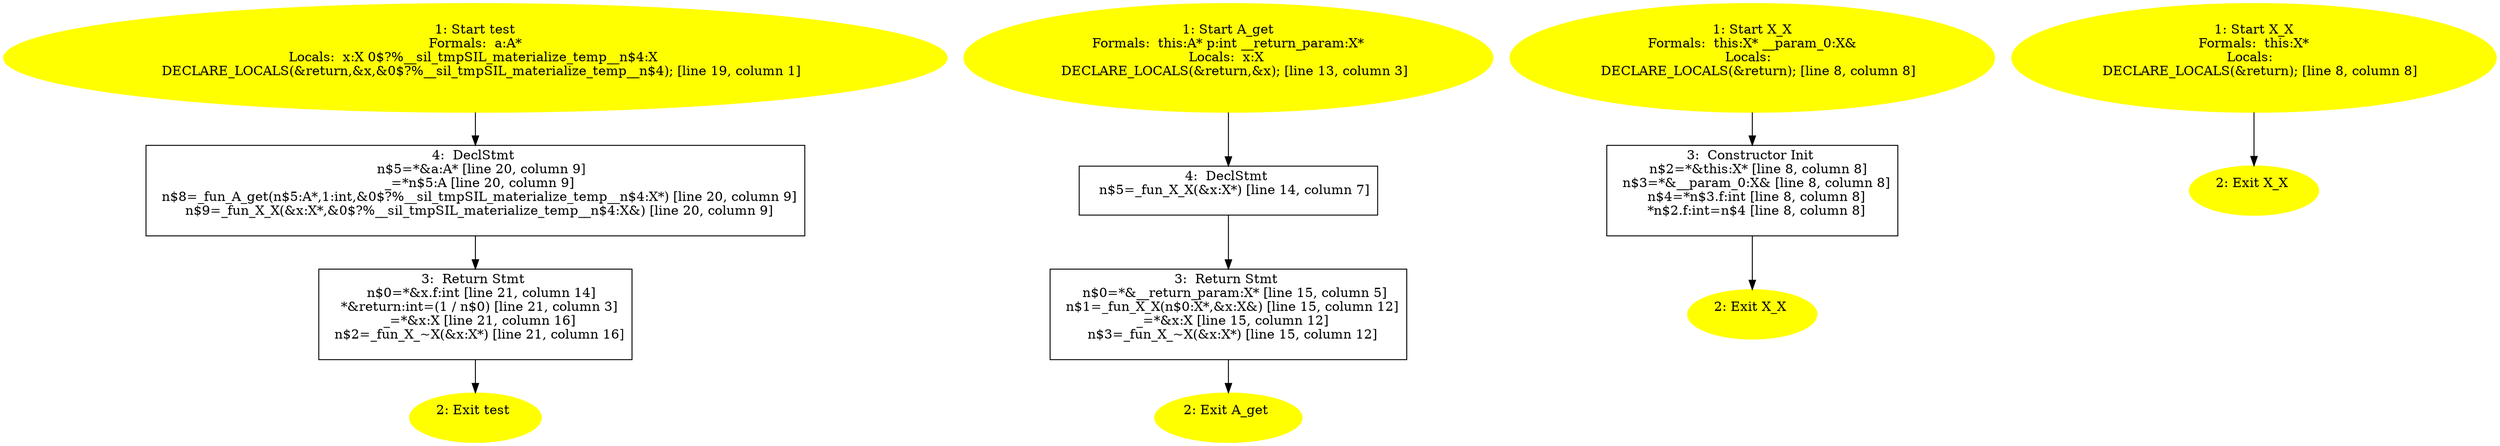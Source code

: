 /* @generated */
digraph cfg {
"test(class A)#14183353284361723530.f22d37fbaacc66a7efb8fb240415be10_1" [label="1: Start test\nFormals:  a:A*\nLocals:  x:X 0$?%__sil_tmpSIL_materialize_temp__n$4:X \n   DECLARE_LOCALS(&return,&x,&0$?%__sil_tmpSIL_materialize_temp__n$4); [line 19, column 1]\n " color=yellow style=filled]
	

	 "test(class A)#14183353284361723530.f22d37fbaacc66a7efb8fb240415be10_1" -> "test(class A)#14183353284361723530.f22d37fbaacc66a7efb8fb240415be10_4" ;
"test(class A)#14183353284361723530.f22d37fbaacc66a7efb8fb240415be10_2" [label="2: Exit test \n  " color=yellow style=filled]
	

"test(class A)#14183353284361723530.f22d37fbaacc66a7efb8fb240415be10_3" [label="3:  Return Stmt \n   n$0=*&x.f:int [line 21, column 14]\n  *&return:int=(1 / n$0) [line 21, column 3]\n  _=*&x:X [line 21, column 16]\n  n$2=_fun_X_~X(&x:X*) [line 21, column 16]\n " shape="box"]
	

	 "test(class A)#14183353284361723530.f22d37fbaacc66a7efb8fb240415be10_3" -> "test(class A)#14183353284361723530.f22d37fbaacc66a7efb8fb240415be10_2" ;
"test(class A)#14183353284361723530.f22d37fbaacc66a7efb8fb240415be10_4" [label="4:  DeclStmt \n   n$5=*&a:A* [line 20, column 9]\n  _=*n$5:A [line 20, column 9]\n  n$8=_fun_A_get(n$5:A*,1:int,&0$?%__sil_tmpSIL_materialize_temp__n$4:X*) [line 20, column 9]\n  n$9=_fun_X_X(&x:X*,&0$?%__sil_tmpSIL_materialize_temp__n$4:X&) [line 20, column 9]\n " shape="box"]
	

	 "test(class A)#14183353284361723530.f22d37fbaacc66a7efb8fb240415be10_4" -> "test(class A)#14183353284361723530.f22d37fbaacc66a7efb8fb240415be10_3" ;
"get#A(class X)#(1761444600576643509).0f83d3543d984a8645cb78162580d93f_1" [label="1: Start A_get\nFormals:  this:A* p:int __return_param:X*\nLocals:  x:X \n   DECLARE_LOCALS(&return,&x); [line 13, column 3]\n " color=yellow style=filled]
	

	 "get#A(class X)#(1761444600576643509).0f83d3543d984a8645cb78162580d93f_1" -> "get#A(class X)#(1761444600576643509).0f83d3543d984a8645cb78162580d93f_4" ;
"get#A(class X)#(1761444600576643509).0f83d3543d984a8645cb78162580d93f_2" [label="2: Exit A_get \n  " color=yellow style=filled]
	

"get#A(class X)#(1761444600576643509).0f83d3543d984a8645cb78162580d93f_3" [label="3:  Return Stmt \n   n$0=*&__return_param:X* [line 15, column 5]\n  n$1=_fun_X_X(n$0:X*,&x:X&) [line 15, column 12]\n  _=*&x:X [line 15, column 12]\n  n$3=_fun_X_~X(&x:X*) [line 15, column 12]\n " shape="box"]
	

	 "get#A(class X)#(1761444600576643509).0f83d3543d984a8645cb78162580d93f_3" -> "get#A(class X)#(1761444600576643509).0f83d3543d984a8645cb78162580d93f_2" ;
"get#A(class X)#(1761444600576643509).0f83d3543d984a8645cb78162580d93f_4" [label="4:  DeclStmt \n   n$5=_fun_X_X(&x:X*) [line 14, column 7]\n " shape="box"]
	

	 "get#A(class X)#(1761444600576643509).0f83d3543d984a8645cb78162580d93f_4" -> "get#A(class X)#(1761444600576643509).0f83d3543d984a8645cb78162580d93f_3" ;
"X#X#{4662457305382278389|constexpr}.7a0af4be288b205dc1c04f6801938150_1" [label="1: Start X_X\nFormals:  this:X* __param_0:X&\nLocals:  \n   DECLARE_LOCALS(&return); [line 8, column 8]\n " color=yellow style=filled]
	

	 "X#X#{4662457305382278389|constexpr}.7a0af4be288b205dc1c04f6801938150_1" -> "X#X#{4662457305382278389|constexpr}.7a0af4be288b205dc1c04f6801938150_3" ;
"X#X#{4662457305382278389|constexpr}.7a0af4be288b205dc1c04f6801938150_2" [label="2: Exit X_X \n  " color=yellow style=filled]
	

"X#X#{4662457305382278389|constexpr}.7a0af4be288b205dc1c04f6801938150_3" [label="3:  Constructor Init \n   n$2=*&this:X* [line 8, column 8]\n  n$3=*&__param_0:X& [line 8, column 8]\n  n$4=*n$3.f:int [line 8, column 8]\n  *n$2.f:int=n$4 [line 8, column 8]\n " shape="box"]
	

	 "X#X#{4662457305382278389|constexpr}.7a0af4be288b205dc1c04f6801938150_3" -> "X#X#{4662457305382278389|constexpr}.7a0af4be288b205dc1c04f6801938150_2" ;
"X#X#{4951618003533511344}.a6c75b361b5e04dddb518f7e116a9ca2_1" [label="1: Start X_X\nFormals:  this:X*\nLocals:  \n   DECLARE_LOCALS(&return); [line 8, column 8]\n " color=yellow style=filled]
	

	 "X#X#{4951618003533511344}.a6c75b361b5e04dddb518f7e116a9ca2_1" -> "X#X#{4951618003533511344}.a6c75b361b5e04dddb518f7e116a9ca2_2" ;
"X#X#{4951618003533511344}.a6c75b361b5e04dddb518f7e116a9ca2_2" [label="2: Exit X_X \n  " color=yellow style=filled]
	

}
